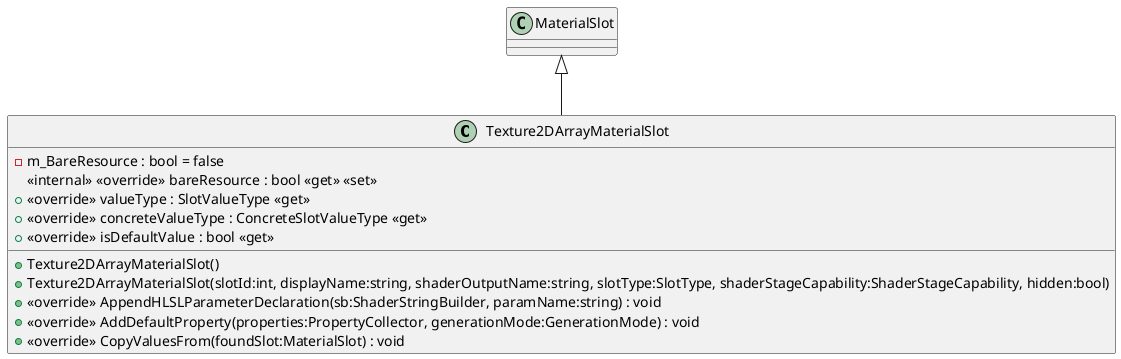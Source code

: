 @startuml
class Texture2DArrayMaterialSlot {
    + Texture2DArrayMaterialSlot()
    + Texture2DArrayMaterialSlot(slotId:int, displayName:string, shaderOutputName:string, slotType:SlotType, shaderStageCapability:ShaderStageCapability, hidden:bool)
    - m_BareResource : bool = false
    <<internal>> <<override>> bareResource : bool <<get>> <<set>>
    + <<override>> AppendHLSLParameterDeclaration(sb:ShaderStringBuilder, paramName:string) : void
    + <<override>> valueType : SlotValueType <<get>>
    + <<override>> concreteValueType : ConcreteSlotValueType <<get>>
    + <<override>> isDefaultValue : bool <<get>>
    + <<override>> AddDefaultProperty(properties:PropertyCollector, generationMode:GenerationMode) : void
    + <<override>> CopyValuesFrom(foundSlot:MaterialSlot) : void
}
MaterialSlot <|-- Texture2DArrayMaterialSlot
@enduml
